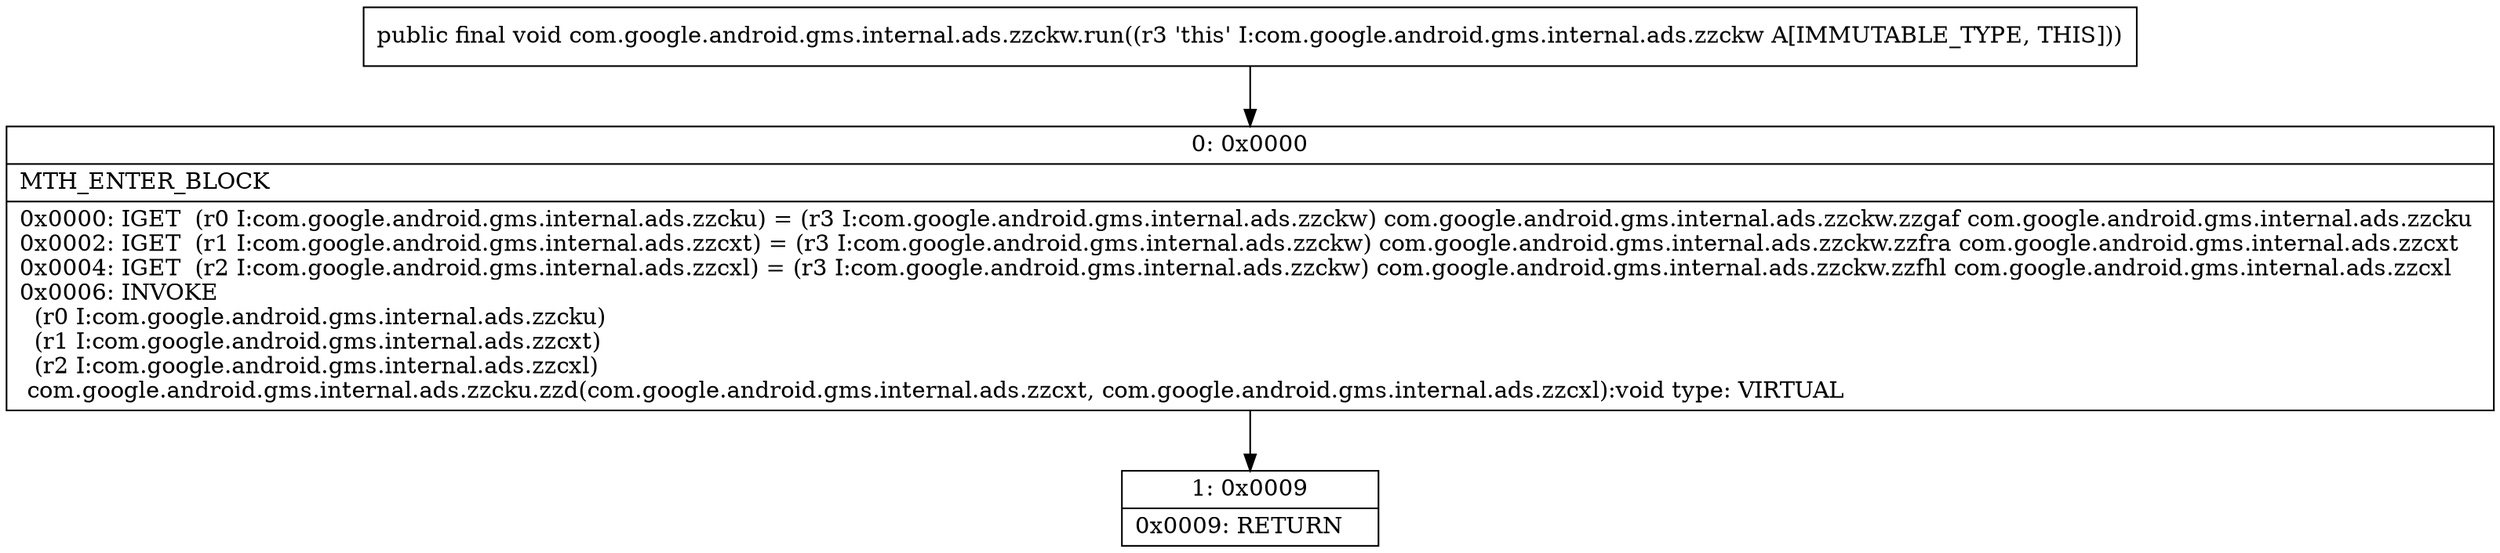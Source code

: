 digraph "CFG forcom.google.android.gms.internal.ads.zzckw.run()V" {
Node_0 [shape=record,label="{0\:\ 0x0000|MTH_ENTER_BLOCK\l|0x0000: IGET  (r0 I:com.google.android.gms.internal.ads.zzcku) = (r3 I:com.google.android.gms.internal.ads.zzckw) com.google.android.gms.internal.ads.zzckw.zzgaf com.google.android.gms.internal.ads.zzcku \l0x0002: IGET  (r1 I:com.google.android.gms.internal.ads.zzcxt) = (r3 I:com.google.android.gms.internal.ads.zzckw) com.google.android.gms.internal.ads.zzckw.zzfra com.google.android.gms.internal.ads.zzcxt \l0x0004: IGET  (r2 I:com.google.android.gms.internal.ads.zzcxl) = (r3 I:com.google.android.gms.internal.ads.zzckw) com.google.android.gms.internal.ads.zzckw.zzfhl com.google.android.gms.internal.ads.zzcxl \l0x0006: INVOKE  \l  (r0 I:com.google.android.gms.internal.ads.zzcku)\l  (r1 I:com.google.android.gms.internal.ads.zzcxt)\l  (r2 I:com.google.android.gms.internal.ads.zzcxl)\l com.google.android.gms.internal.ads.zzcku.zzd(com.google.android.gms.internal.ads.zzcxt, com.google.android.gms.internal.ads.zzcxl):void type: VIRTUAL \l}"];
Node_1 [shape=record,label="{1\:\ 0x0009|0x0009: RETURN   \l}"];
MethodNode[shape=record,label="{public final void com.google.android.gms.internal.ads.zzckw.run((r3 'this' I:com.google.android.gms.internal.ads.zzckw A[IMMUTABLE_TYPE, THIS])) }"];
MethodNode -> Node_0;
Node_0 -> Node_1;
}

